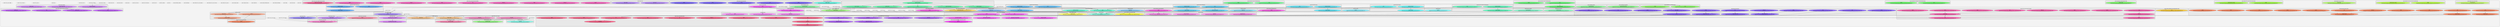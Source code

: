 digraph G {
    graph [rankdir=TB, clusterrank="local"];
    subgraph cluster_G {

        graph [style="filled,rounded", fillcolor="#80808018", label=""];
        mem0 [label="mem0", style="filled", fillcolor="#ffffffb2", fontcolor="#000000", group="0"];
        mem0__client [label="mem0.client", style="filled", fillcolor="#ffffffb2", fontcolor="#000000", group="1"];
        mem0__client__main [label="mem0.client.main", style="filled", fillcolor="#ffffffb2", fontcolor="#000000", group="2"];
        mem0__configs [label="mem0.configs", style="filled", fillcolor="#ffffffb2", fontcolor="#000000", group="3"];
        mem0__configs__base [label="mem0.configs.base", style="filled", fillcolor="#ffffffb2", fontcolor="#000000", group="4"];
        mem0__configs__embeddings [label="mem0.configs.embeddings", style="filled", fillcolor="#ffffffb2", fontcolor="#000000", group="5"];
        mem0__configs__embeddings__base [label="mem0.configs.embeddings.base", style="filled", fillcolor="#ffffffb2", fontcolor="#000000", group="6"];
        mem0__configs__llms [label="mem0.configs.llms", style="filled", fillcolor="#ffffffb2", fontcolor="#000000", group="7"];
        mem0__configs__llms__base [label="mem0.configs.llms.base", style="filled", fillcolor="#ffffffb2", fontcolor="#000000", group="8"];
        mem0__configs__prompts [label="mem0.configs.prompts", style="filled", fillcolor="#ffffffb2", fontcolor="#000000", group="9"];
        mem0__configs__vector_stores [label="mem0.configs.vector_stores", style="filled", fillcolor="#ffffffb2", fontcolor="#000000", group="10"];
        mem0__configs__vector_stores__chroma [label="mem0.configs.vector_stores.chroma", style="filled", fillcolor="#ffffffb2", fontcolor="#000000", group="11"];
        mem0__configs__vector_stores__qdrant [label="mem0.configs.vector_stores.qdrant", style="filled", fillcolor="#ffffffb2", fontcolor="#000000", group="12"];
        mem0__embeddings [label="mem0.embeddings", style="filled", fillcolor="#ffffffb2", fontcolor="#000000", group="13"];
        mem0__embeddings__base [label="mem0.embeddings.base", style="filled", fillcolor="#ffffffb2", fontcolor="#000000", group="14"];
        mem0__embeddings__configs [label="mem0.embeddings.configs", style="filled", fillcolor="#ffffffb2", fontcolor="#000000", group="15"];
        mem0__embeddings__huggingface [label="mem0.embeddings.huggingface", style="filled", fillcolor="#ffffffb2", fontcolor="#000000", group="16"];
        mem0__embeddings__ollama [label="mem0.embeddings.ollama", style="filled", fillcolor="#ffffffb2", fontcolor="#000000", group="17"];
        mem0__embeddings__openai [label="mem0.embeddings.openai", style="filled", fillcolor="#ffffffb2", fontcolor="#000000", group="18"];
        mem0__llms [label="mem0.llms", style="filled", fillcolor="#ffffffb2", fontcolor="#000000", group="19"];
        mem0__llms__aws_bedrock [label="mem0.llms.aws_bedrock", style="filled", fillcolor="#ffffffb2", fontcolor="#000000", group="20"];
        mem0__llms__azure_openai [label="mem0.llms.azure_openai", style="filled", fillcolor="#ffffffb2", fontcolor="#000000", group="21"];
        mem0__llms__base [label="mem0.llms.base", style="filled", fillcolor="#ffffffb2", fontcolor="#000000", group="22"];
        mem0__llms__configs [label="mem0.llms.configs", style="filled", fillcolor="#ffffffb2", fontcolor="#000000", group="23"];
        mem0__llms__groq [label="mem0.llms.groq", style="filled", fillcolor="#ffffffb2", fontcolor="#000000", group="24"];
        mem0__llms__litellm [label="mem0.llms.litellm", style="filled", fillcolor="#ffffffb2", fontcolor="#000000", group="25"];
        mem0__llms__ollama [label="mem0.llms.ollama", style="filled", fillcolor="#ffffffb2", fontcolor="#000000", group="26"];
        mem0__llms__openai [label="mem0.llms.openai", style="filled", fillcolor="#ffffffb2", fontcolor="#000000", group="27"];
        mem0__llms__together [label="mem0.llms.together", style="filled", fillcolor="#ffffffb2", fontcolor="#000000", group="28"];
        mem0__llms__utils [label="mem0.llms.utils", style="filled", fillcolor="#ffffffb2", fontcolor="#000000", group="29"];
        mem0__llms__utils__functions [label="mem0.llms.utils.functions", style="filled", fillcolor="#ffffffb2", fontcolor="#000000", group="30"];
        mem0__llms__utils__tools [label="mem0.llms.utils.tools", style="filled", fillcolor="#ffffffb2", fontcolor="#000000", group="31"];
        mem0__memory [label="mem0.memory", style="filled", fillcolor="#ffffffb2", fontcolor="#000000", group="32"];
        mem0__memory__base [label="mem0.memory.base", style="filled", fillcolor="#ffffffb2", fontcolor="#000000", group="33"];
        mem0__memory__main [label="mem0.memory.main", style="filled", fillcolor="#ffffffb2", fontcolor="#000000", group="34"];
        mem0__memory__setu [label="mem0.memory.setu", style="filled", fillcolor="#ffffffb2", fontcolor="#000000", group="35"];
        mem0__memory__storage [label="mem0.memory.storage", style="filled", fillcolor="#ffffffb2", fontcolor="#000000", group="36"];
        mem0__memory__telemetr [label="mem0.memory.telemetr", style="filled", fillcolor="#ffffffb2", fontcolor="#000000", group="37"];
        mem0__memory__utils [label="mem0.memory.utils", style="filled", fillcolor="#ffffffb2", fontcolor="#000000", group="38"];
        mem0__proxy [label="mem0.proxy", style="filled", fillcolor="#ffffffb2", fontcolor="#000000", group="39"];
        mem0__proxy__main [label="mem0.proxy.main", style="filled", fillcolor="#ffffffb2", fontcolor="#000000", group="40"];
        mem0__utils__factor [label="mem0.utils.factor", style="filled", fillcolor="#ffffffb2", fontcolor="#000000", group="41"];
        mem0__vector_stores [label="mem0.vector_stores", style="filled", fillcolor="#ffffffb2", fontcolor="#000000", group="42"];
        mem0__vector_stores__base [label="mem0.vector_stores.base", style="filled", fillcolor="#ffffffb2", fontcolor="#000000", group="43"];
        mem0__vector_stores__chroma [label="mem0.vector_stores.chroma", style="filled", fillcolor="#ffffffb2", fontcolor="#000000", group="44"];
        mem0__vector_stores__configs [label="mem0.vector_stores.configs", style="filled", fillcolor="#ffffffb2", fontcolor="#000000", group="45"];
        mem0__vector_stores__qdrant [label="mem0.vector_stores.qdrant", style="filled", fillcolor="#ffffffb2", fontcolor="#000000", group="46"];
        subgraph cluster_mem0__client__main {

            graph [style="filled,rounded", fillcolor="#80808018", label="mem0.client.main"];
            mem0__client__main__APIError [label="APIError\n(/home/sanjay/Development/explore/mem0/mem0/client/main.py:17)", style="filled", fillcolor="#ff8c65b2", fontcolor="#000000", group="2"];
            mem0__client__main__MemoryClient [label="MemoryClient\n(/home/sanjay/Development/explore/mem0/mem0/client/main.py:40)", style="filled", fillcolor="#ff8c65b2", fontcolor="#000000", group="2"];
            mem0__client__main__MemoryClient [label="MemoryClient\n(/home/sanjay/Development/explore/mem0/mem0/client/main.py:40)", style="filled", fillcolor="#ff8c65b2", fontcolor="#000000", group="2"];
            mem0__client__main__api_error_handler [label="api_error_handler\n(/home/sanjay/Development/explore/mem0/mem0/client/main.py:23)", style="filled", fillcolor="#ff8c65b2", fontcolor="#000000", group="2"];
        }
        subgraph cluster_mem0__client__main__MemoryClient {

            graph [style="filled,rounded", fillcolor="#80808018", label="mem0.client.main.MemoryClient"];
            mem0__client__main__MemoryClient____init__ [label="__init__\n(/home/sanjay/Development/explore/mem0/mem0/client/main.py:52)", style="filled", fillcolor="#ff6532b2", fontcolor="#000000", group="2"];
            mem0__client__main__MemoryClient___prepare_params [label="_prepare_params\n(/home/sanjay/Development/explore/mem0/mem0/client/main.py:276)", style="filled", fillcolor="#ff6532b2", fontcolor="#000000", group="2"];
            mem0__client__main__MemoryClient___prepare_payload [label="_prepare_payload\n(/home/sanjay/Development/explore/mem0/mem0/client/main.py:256)", style="filled", fillcolor="#ff6532b2", fontcolor="#000000", group="2"];
            mem0__client__main__MemoryClient___validate_api_key [label="_validate_api_key\n(/home/sanjay/Development/explore/mem0/mem0/client/main.py:77)", style="filled", fillcolor="#ff6532b2", fontcolor="#000000", group="2"];
            mem0__client__main__MemoryClient__add [label="add\n(/home/sanjay/Development/explore/mem0/mem0/client/main.py:88)", style="filled", fillcolor="#ff6532b2", fontcolor="#000000", group="2"];
            mem0__client__main__MemoryClient__chat [label="chat\n(/home/sanjay/Development/explore/mem0/mem0/client/main.py:248)", style="filled", fillcolor="#ff6532b2", fontcolor="#000000", group="2"];
            mem0__client__main__MemoryClient__delete [label="delete\n(/home/sanjay/Development/explore/mem0/mem0/client/main.py:186)", style="filled", fillcolor="#ff6532b2", fontcolor="#000000", group="2"];
            mem0__client__main__MemoryClient__delete_all [label="delete_all\n(/home/sanjay/Development/explore/mem0/mem0/client/main.py:204)", style="filled", fillcolor="#ff6532b2", fontcolor="#000000", group="2"];
            mem0__client__main__MemoryClient__get [label="get\n(/home/sanjay/Development/explore/mem0/mem0/client/main.py:110)", style="filled", fillcolor="#ff6532b2", fontcolor="#000000", group="2"];
            mem0__client__main__MemoryClient__get_all [label="get_all\n(/home/sanjay/Development/explore/mem0/mem0/client/main.py:128)", style="filled", fillcolor="#ff6532b2", fontcolor="#000000", group="2"];
            mem0__client__main__MemoryClient__history [label="history\n(/home/sanjay/Development/explore/mem0/mem0/client/main.py:223)", style="filled", fillcolor="#ff6532b2", fontcolor="#000000", group="2"];
            mem0__client__main__MemoryClient__reset [label="reset\n(/home/sanjay/Development/explore/mem0/mem0/client/main.py:240)", style="filled", fillcolor="#ff6532b2", fontcolor="#000000", group="2"];
            mem0__client__main__MemoryClient__search [label="search\n(/home/sanjay/Development/explore/mem0/mem0/client/main.py:151)", style="filled", fillcolor="#ff6532b2", fontcolor="#000000", group="2"];
            mem0__client__main__MemoryClient__update [label="update\n(/home/sanjay/Development/explore/mem0/mem0/client/main.py:172)", style="filled", fillcolor="#ff6532b2", fontcolor="#000000", group="2"];
        }
        subgraph cluster_mem0__client__main__api_error_handler {

            graph [style="filled,rounded", fillcolor="#80808018", label="mem0.client.main.api_error_handler"];
            mem0__client__main__api_error_handler__wrapper [label="wrapper\n(/home/sanjay/Development/explore/mem0/mem0/client/main.py:27)", style="filled", fillcolor="#ff6532b2", fontcolor="#000000", group="2"];
        }
        subgraph cluster_mem0__configs__base {

            graph [style="filled,rounded", fillcolor="#80808018", label="mem0.configs.base"];
            mem0__configs__base__MemoryConfig [label="MemoryConfig\n(/home/sanjay/Development/explore/mem0/mem0/configs/base.py:23)", style="filled", fillcolor="#ffb265b2", fontcolor="#000000", group="4"];
            mem0__configs__base__MemoryItem [label="MemoryItem\n(/home/sanjay/Development/explore/mem0/mem0/configs/base.py:10)", style="filled", fillcolor="#ffb265b2", fontcolor="#000000", group="4"];
        }
        subgraph cluster_mem0__configs__embeddings__base {

            graph [style="filled,rounded", fillcolor="#80808018", label="mem0.configs.embeddings.base"];
            mem0__configs__embeddings__base__BaseEmbedderConfig [label="BaseEmbedderConfig\n(/home/sanjay/Development/explore/mem0/mem0/configs/embeddings/base.py:4)", style="filled", fillcolor="#ffcc32b2", fontcolor="#000000", group="6"];
        }
        subgraph cluster_mem0__configs__embeddings__base__BaseEmbedderConfig {

            graph [style="filled,rounded", fillcolor="#80808018", label="mem0.configs.embeddings.base.BaseEmbedderConfig"];
            mem0__configs__embeddings__base__BaseEmbedderConfig____init__ [label="__init__\n(/home/sanjay/Development/explore/mem0/mem0/configs/embeddings/base.py:9)", style="filled", fillcolor="#ffbf00b2", fontcolor="#000000", group="6"];
        }
        subgraph cluster_mem0__configs__llms__base {

            graph [style="filled,rounded", fillcolor="#80808018", label="mem0.configs.llms.base"];
            mem0__configs__llms__base__BaseLlmConfig [label="BaseLlmConfig\n(/home/sanjay/Development/explore/mem0/mem0/configs/llms/base.py:4)", style="filled", fillcolor="#feff32b2", fontcolor="#000000", group="8"];
        }
        subgraph cluster_mem0__configs__llms__base__BaseLlmConfig {

            graph [style="filled,rounded", fillcolor="#80808018", label="mem0.configs.llms.base.BaseLlmConfig"];
            mem0__configs__llms__base__BaseLlmConfig____init__ [label="__init__\n(/home/sanjay/Development/explore/mem0/mem0/configs/llms/base.py:9)", style="filled", fillcolor="#feff00b2", fontcolor="#000000", group="8"];
        }
        subgraph cluster_mem0__configs__vector_stores__chroma {

            graph [style="filled,rounded", fillcolor="#80808018", label="mem0.configs.vector_stores.chroma"];
            mem0__configs__vector_stores__chroma__ChromaDbConfig [label="ChromaDbConfig\n(/home/sanjay/Development/explore/mem0/mem0/configs/vector_stores/chroma.py:5)", style="filled", fillcolor="#b2ff32b2", fontcolor="#000000", group="11"];
        }
        subgraph cluster_mem0__configs__vector_stores__chroma__ChromaDbConfig {

            graph [style="filled,rounded", fillcolor="#80808018", label="mem0.configs.vector_stores.chroma.ChromaDbConfig"];
            mem0__configs__vector_stores__chroma__ChromaDbConfig__Config [label="Config\n(/home/sanjay/Development/explore/mem0/mem0/configs/vector_stores/chroma.py:25)", style="filled", fillcolor="#9fff00b2", fontcolor="#000000", group="11"];
            mem0__configs__vector_stores__chroma__ChromaDbConfig__check_host_port_or_path [label="check_host_port_or_path\n(/home/sanjay/Development/explore/mem0/mem0/configs/vector_stores/chroma.py:19)", style="filled", fillcolor="#9fff00b2", fontcolor="#000000", group="11"];
        }
        subgraph cluster_mem0__configs__vector_stores__qdrant {

            graph [style="filled,rounded", fillcolor="#80808018", label="mem0.configs.vector_stores.qdrant"];
            mem0__configs__vector_stores__qdrant__QdrantConfig [label="QdrantConfig\n(/home/sanjay/Development/explore/mem0/mem0/configs/vector_stores/qdrant.py:5)", style="filled", fillcolor="#99ff32b2", fontcolor="#000000", group="12"];
        }
        subgraph cluster_mem0__configs__vector_stores__qdrant__QdrantConfig {

            graph [style="filled,rounded", fillcolor="#80808018", label="mem0.configs.vector_stores.qdrant.QdrantConfig"];
            mem0__configs__vector_stores__qdrant__QdrantConfig__Config [label="Config\n(/home/sanjay/Development/explore/mem0/mem0/configs/vector_stores/qdrant.py:33)", style="filled", fillcolor="#7fff00b2", fontcolor="#000000", group="12"];
            mem0__configs__vector_stores__qdrant__QdrantConfig__check_host_port_or_path [label="check_host_port_or_path\n(/home/sanjay/Development/explore/mem0/mem0/configs/vector_stores/qdrant.py:19)", style="filled", fillcolor="#7fff00b2", fontcolor="#000000", group="12"];
        }
        subgraph cluster_mem0__embeddings__base {

            graph [style="filled,rounded", fillcolor="#80808018", label="mem0.embeddings.base"];
            mem0__embeddings__base__EmbeddingBase [label="EmbeddingBase\n(/home/sanjay/Development/explore/mem0/mem0/embeddings/base.py:7)", style="filled", fillcolor="#8cff65b2", fontcolor="#000000", group="14"];
        }
        subgraph cluster_mem0__embeddings__base__EmbeddingBase {

            graph [style="filled,rounded", fillcolor="#80808018", label="mem0.embeddings.base.EmbeddingBase"];
            mem0__embeddings__base__EmbeddingBase____init__ [label="__init__\n(/home/sanjay/Development/explore/mem0/mem0/embeddings/base.py:8)", style="filled", fillcolor="#65ff32b2", fontcolor="#000000", group="14"];
            mem0__embeddings__base__EmbeddingBase__embed [label="embed\n(/home/sanjay/Development/explore/mem0/mem0/embeddings/base.py:20)", style="filled", fillcolor="#65ff32b2", fontcolor="#000000", group="14"];
        }
        subgraph cluster_mem0__embeddings__configs {

            graph [style="filled,rounded", fillcolor="#80808018", label="mem0.embeddings.configs"];
            mem0__embeddings__configs__EmbedderConfig [label="EmbedderConfig\n(/home/sanjay/Development/explore/mem0/mem0/embeddings/configs.py:6)", style="filled", fillcolor="#79ff65b2", fontcolor="#000000", group="15"];
        }
        subgraph cluster_mem0__embeddings__configs__EmbedderConfig {

            graph [style="filled,rounded", fillcolor="#80808018", label="mem0.embeddings.configs.EmbedderConfig"];
            mem0__embeddings__configs__EmbedderConfig__validate_config [label="validate_config\n(/home/sanjay/Development/explore/mem0/mem0/embeddings/configs.py:16)", style="filled", fillcolor="#4cff32b2", fontcolor="#000000", group="15"];
        }
        subgraph cluster_mem0__embeddings__huggingface {

            graph [style="filled,rounded", fillcolor="#80808018", label="mem0.embeddings.huggingface"];
            mem0__embeddings__huggingface__HuggingFaceEmbedding [label="HuggingFaceEmbedding\n(/home/sanjay/Development/explore/mem0/mem0/embeddings/huggingface.py:5)", style="filled", fillcolor="#65ff65b2", fontcolor="#000000", group="16"];
        }
        subgraph cluster_mem0__embeddings__huggingface__HuggingFaceEmbedding {

            graph [style="filled,rounded", fillcolor="#80808018", label="mem0.embeddings.huggingface.HuggingFaceEmbedding"];
            mem0__embeddings__huggingface__HuggingFaceEmbedding____init__ [label="__init__\n(/home/sanjay/Development/explore/mem0/mem0/embeddings/huggingface.py:6)", style="filled", fillcolor="#32ff32b2", fontcolor="#000000", group="16"];
            mem0__embeddings__huggingface__HuggingFaceEmbedding__embed [label="embed\n(/home/sanjay/Development/explore/mem0/mem0/embeddings/huggingface.py:9)", style="filled", fillcolor="#32ff32b2", fontcolor="#000000", group="16"];
        }
        subgraph cluster_mem0__embeddings__ollama {

            graph [style="filled,rounded", fillcolor="#80808018", label="mem0.embeddings.ollama"];
            mem0__embeddings__ollama__OllamaEmbedding [label="OllamaEmbedding\n(/home/sanjay/Development/explore/mem0/mem0/embeddings/ollama.py:12)", style="filled", fillcolor="#65ff79b2", fontcolor="#000000", group="17"];
        }
        subgraph cluster_mem0__embeddings__ollama__OllamaEmbedding {

            graph [style="filled,rounded", fillcolor="#80808018", label="mem0.embeddings.ollama.OllamaEmbedding"];
            mem0__embeddings__ollama__OllamaEmbedding____init__ [label="__init__\n(/home/sanjay/Development/explore/mem0/mem0/embeddings/ollama.py:13)", style="filled", fillcolor="#32ff4cb2", fontcolor="#000000", group="17"];
            mem0__embeddings__ollama__OllamaEmbedding___ensure_model_exists [label="_ensure_model_exists\n(/home/sanjay/Development/explore/mem0/mem0/embeddings/ollama.py:24)", style="filled", fillcolor="#32ff4cb2", fontcolor="#000000", group="17"];
            mem0__embeddings__ollama__OllamaEmbedding__embed [label="embed\n(/home/sanjay/Development/explore/mem0/mem0/embeddings/ollama.py:32)", style="filled", fillcolor="#32ff4cb2", fontcolor="#000000", group="17"];
        }
        subgraph cluster_mem0__embeddings__openai {

            graph [style="filled,rounded", fillcolor="#80808018", label="mem0.embeddings.openai"];
            mem0__embeddings__openai__OpenAIEmbedding [label="OpenAIEmbedding\n(/home/sanjay/Development/explore/mem0/mem0/embeddings/openai.py:8)", style="filled", fillcolor="#65ff8cb2", fontcolor="#000000", group="18"];
        }
        subgraph cluster_mem0__embeddings__openai__OpenAIEmbedding {

            graph [style="filled,rounded", fillcolor="#80808018", label="mem0.embeddings.openai.OpenAIEmbedding"];
            mem0__embeddings__openai__OpenAIEmbedding____init__ [label="__init__\n(/home/sanjay/Development/explore/mem0/mem0/embeddings/openai.py:9)", style="filled", fillcolor="#32ff66b2", fontcolor="#000000", group="18"];
            mem0__embeddings__openai__OpenAIEmbedding__embed [label="embed\n(/home/sanjay/Development/explore/mem0/mem0/embeddings/openai.py:19)", style="filled", fillcolor="#32ff66b2", fontcolor="#000000", group="18"];
        }
        subgraph cluster_mem0__llms__aws_bedrock {

            graph [style="filled,rounded", fillcolor="#80808018", label="mem0.llms.aws_bedrock"];
            mem0__llms__aws_bedrock__AWSBedrockLLM [label="AWSBedrockLLM\n(/home/sanjay/Development/explore/mem0/mem0/llms/aws_bedrock.py:13)", style="filled", fillcolor="#65ffb2b2", fontcolor="#000000", group="20"];
        }
        subgraph cluster_mem0__llms__aws_bedrock__AWSBedrockLLM {

            graph [style="filled,rounded", fillcolor="#80808018", label="mem0.llms.aws_bedrock.AWSBedrockLLM"];
            mem0__llms__aws_bedrock__AWSBedrockLLM____init__ [label="__init__\n(/home/sanjay/Development/explore/mem0/mem0/llms/aws_bedrock.py:14)", style="filled", fillcolor="#32ff99b2", fontcolor="#000000", group="20"];
            mem0__llms__aws_bedrock__AWSBedrockLLM___convert_tool_format [label="_convert_tool_format\n(/home/sanjay/Development/explore/mem0/mem0/llms/aws_bedrock.py:125)", style="filled", fillcolor="#32ff99b2", fontcolor="#000000", group="20"];
            mem0__llms__aws_bedrock__AWSBedrockLLM___format_messages [label="_format_messages\n(/home/sanjay/Development/explore/mem0/mem0/llms/aws_bedrock.py:26)", style="filled", fillcolor="#32ff99b2", fontcolor="#000000", group="20"];
            mem0__llms__aws_bedrock__AWSBedrockLLM___parse_response [label="_parse_response\n(/home/sanjay/Development/explore/mem0/mem0/llms/aws_bedrock.py:45)", style="filled", fillcolor="#32ff99b2", fontcolor="#000000", group="20"];
            mem0__llms__aws_bedrock__AWSBedrockLLM___prepare_input [label="_prepare_input\n(/home/sanjay/Development/explore/mem0/mem0/llms/aws_bedrock.py:74)", style="filled", fillcolor="#32ff99b2", fontcolor="#000000", group="20"];
            mem0__llms__aws_bedrock__AWSBedrockLLM__generate_response [label="generate_response\n(/home/sanjay/Development/explore/mem0/mem0/llms/aws_bedrock.py:164)", style="filled", fillcolor="#32ff99b2", fontcolor="#000000", group="20"];
        }
        subgraph cluster_mem0__llms__azure_openai {

            graph [style="filled,rounded", fillcolor="#80808018", label="mem0.llms.azure_openai"];
            mem0__llms__azure_openai__AzureOpenAILLM [label="AzureOpenAILLM\n(/home/sanjay/Development/explore/mem0/mem0/llms/azure_openai.py:9)", style="filled", fillcolor="#65ffc5b2", fontcolor="#000000", group="21"];
        }
        subgraph cluster_mem0__llms__azure_openai__AzureOpenAILLM {

            graph [style="filled,rounded", fillcolor="#80808018", label="mem0.llms.azure_openai.AzureOpenAILLM"];
            mem0__llms__azure_openai__AzureOpenAILLM____init__ [label="__init__\n(/home/sanjay/Development/explore/mem0/mem0/llms/azure_openai.py:10)", style="filled", fillcolor="#32ffb2b2", fontcolor="#000000", group="21"];
            mem0__llms__azure_openai__AzureOpenAILLM___parse_response [label="_parse_response\n(/home/sanjay/Development/explore/mem0/mem0/llms/azure_openai.py:18)", style="filled", fillcolor="#32ffb2b2", fontcolor="#000000", group="21"];
            mem0__llms__azure_openai__AzureOpenAILLM__generate_response [label="generate_response\n(/home/sanjay/Development/explore/mem0/mem0/llms/azure_openai.py:47)", style="filled", fillcolor="#32ffb2b2", fontcolor="#000000", group="21"];
        }
        subgraph cluster_mem0__llms__base {

            graph [style="filled,rounded", fillcolor="#80808018", label="mem0.llms.base"];
            mem0__llms__base__LLMBase [label="LLMBase\n(/home/sanjay/Development/explore/mem0/mem0/llms/base.py:7)", style="filled", fillcolor="#65ffd8b2", fontcolor="#000000", group="22"];
        }
        subgraph cluster_mem0__llms__base__LLMBase {

            graph [style="filled,rounded", fillcolor="#80808018", label="mem0.llms.base.LLMBase"];
            mem0__llms__base__LLMBase____init__ [label="__init__\n(/home/sanjay/Development/explore/mem0/mem0/llms/base.py:8)", style="filled", fillcolor="#32ffccb2", fontcolor="#000000", group="22"];
            mem0__llms__base__LLMBase__generate_response [label="generate_response\n(/home/sanjay/Development/explore/mem0/mem0/llms/base.py:20)", style="filled", fillcolor="#32ffccb2", fontcolor="#000000", group="22"];
        }
        subgraph cluster_mem0__llms__configs {

            graph [style="filled,rounded", fillcolor="#80808018", label="mem0.llms.configs"];
            mem0__llms__configs__LlmConfig [label="LlmConfig\n(/home/sanjay/Development/explore/mem0/mem0/llms/configs.py:6)", style="filled", fillcolor="#65ffebb2", fontcolor="#000000", group="23"];
        }
        subgraph cluster_mem0__llms__configs__LlmConfig {

            graph [style="filled,rounded", fillcolor="#80808018", label="mem0.llms.configs.LlmConfig"];
            mem0__llms__configs__LlmConfig__validate_config [label="validate_config\n(/home/sanjay/Development/explore/mem0/mem0/llms/configs.py:15)", style="filled", fillcolor="#32ffe5b2", fontcolor="#000000", group="23"];
        }
        subgraph cluster_mem0__llms__groq {

            graph [style="filled,rounded", fillcolor="#80808018", label="mem0.llms.groq"];
            mem0__llms__groq__GroqLLM [label="GroqLLM\n(/home/sanjay/Development/explore/mem0/mem0/llms/groq.py:13)", style="filled", fillcolor="#65feffb2", fontcolor="#000000", group="24"];
        }
        subgraph cluster_mem0__llms__groq__GroqLLM {

            graph [style="filled,rounded", fillcolor="#80808018", label="mem0.llms.groq.GroqLLM"];
            mem0__llms__groq__GroqLLM____init__ [label="__init__\n(/home/sanjay/Development/explore/mem0/mem0/llms/groq.py:14)", style="filled", fillcolor="#32feffb2", fontcolor="#000000", group="24"];
            mem0__llms__groq__GroqLLM___parse_response [label="_parse_response\n(/home/sanjay/Development/explore/mem0/mem0/llms/groq.py:21)", style="filled", fillcolor="#32feffb2", fontcolor="#000000", group="24"];
            mem0__llms__groq__GroqLLM__generate_response [label="generate_response\n(/home/sanjay/Development/explore/mem0/mem0/llms/groq.py:49)", style="filled", fillcolor="#32feffb2", fontcolor="#000000", group="24"];
        }
        subgraph cluster_mem0__llms__litellm {

            graph [style="filled,rounded", fillcolor="#80808018", label="mem0.llms.litellm"];
            mem0__llms__litellm__LiteLLM [label="LiteLLM\n(/home/sanjay/Development/explore/mem0/mem0/llms/litellm.py:10)", style="filled", fillcolor="#65ebffb2", fontcolor="#000000", group="25"];
        }
        subgraph cluster_mem0__llms__litellm__LiteLLM {

            graph [style="filled,rounded", fillcolor="#80808018", label="mem0.llms.litellm.LiteLLM"];
            mem0__llms__litellm__LiteLLM____init__ [label="__init__\n(/home/sanjay/Development/explore/mem0/mem0/llms/litellm.py:11)", style="filled", fillcolor="#32e5ffb2", fontcolor="#000000", group="25"];
            mem0__llms__litellm__LiteLLM___parse_response [label="_parse_response\n(/home/sanjay/Development/explore/mem0/mem0/llms/litellm.py:17)", style="filled", fillcolor="#32e5ffb2", fontcolor="#000000", group="25"];
            mem0__llms__litellm__LiteLLM__generate_response [label="generate_response\n(/home/sanjay/Development/explore/mem0/mem0/llms/litellm.py:45)", style="filled", fillcolor="#32e5ffb2", fontcolor="#000000", group="25"];
        }
        subgraph cluster_mem0__llms__ollama {

            graph [style="filled,rounded", fillcolor="#80808018", label="mem0.llms.ollama"];
            mem0__llms__ollama__OllamaLLM [label="OllamaLLM\n(/home/sanjay/Development/explore/mem0/mem0/llms/ollama.py:11)", style="filled", fillcolor="#65d8ffb2", fontcolor="#000000", group="26"];
        }
        subgraph cluster_mem0__llms__ollama__OllamaLLM {

            graph [style="filled,rounded", fillcolor="#80808018", label="mem0.llms.ollama.OllamaLLM"];
            mem0__llms__ollama__OllamaLLM____init__ [label="__init__\n(/home/sanjay/Development/explore/mem0/mem0/llms/ollama.py:12)", style="filled", fillcolor="#32ccffb2", fontcolor="#000000", group="26"];
            mem0__llms__ollama__OllamaLLM___ensure_model_exists [label="_ensure_model_exists\n(/home/sanjay/Development/explore/mem0/mem0/llms/ollama.py:20)", style="filled", fillcolor="#32ccffb2", fontcolor="#000000", group="26"];
            mem0__llms__ollama__OllamaLLM___parse_response [label="_parse_response\n(/home/sanjay/Development/explore/mem0/mem0/llms/ollama.py:28)", style="filled", fillcolor="#32ccffb2", fontcolor="#000000", group="26"];
            mem0__llms__ollama__OllamaLLM__generate_response [label="generate_response\n(/home/sanjay/Development/explore/mem0/mem0/llms/ollama.py:56)", style="filled", fillcolor="#32ccffb2", fontcolor="#000000", group="26"];
        }
        subgraph cluster_mem0__llms__openai {

            graph [style="filled,rounded", fillcolor="#80808018", label="mem0.llms.openai"];
            mem0__llms__openai__OpenAILLM [label="OpenAILLM\n(/home/sanjay/Development/explore/mem0/mem0/llms/openai.py:10)", style="filled", fillcolor="#65c5ffb2", fontcolor="#000000", group="27"];
        }
        subgraph cluster_mem0__llms__openai__OpenAILLM {

            graph [style="filled,rounded", fillcolor="#80808018", label="mem0.llms.openai.OpenAILLM"];
            mem0__llms__openai__OpenAILLM____init__ [label="__init__\n(/home/sanjay/Development/explore/mem0/mem0/llms/openai.py:11)", style="filled", fillcolor="#32b2ffb2", fontcolor="#000000", group="27"];
            mem0__llms__openai__OpenAILLM___parse_response [label="_parse_response\n(/home/sanjay/Development/explore/mem0/mem0/llms/openai.py:22)", style="filled", fillcolor="#32b2ffb2", fontcolor="#000000", group="27"];
            mem0__llms__openai__OpenAILLM__generate_response [label="generate_response\n(/home/sanjay/Development/explore/mem0/mem0/llms/openai.py:50)", style="filled", fillcolor="#32b2ffb2", fontcolor="#000000", group="27"];
        }
        subgraph cluster_mem0__llms__together {

            graph [style="filled,rounded", fillcolor="#80808018", label="mem0.llms.together"];
            mem0__llms__together__TogetherLLM [label="TogetherLLM\n(/home/sanjay/Development/explore/mem0/mem0/llms/together.py:12)", style="filled", fillcolor="#65b2ffb2", fontcolor="#000000", group="28"];
        }
        subgraph cluster_mem0__llms__together__TogetherLLM {

            graph [style="filled,rounded", fillcolor="#80808018", label="mem0.llms.together.TogetherLLM"];
            mem0__llms__together__TogetherLLM____init__ [label="__init__\n(/home/sanjay/Development/explore/mem0/mem0/llms/together.py:13)", style="filled", fillcolor="#3298ffb2", fontcolor="#000000", group="28"];
            mem0__llms__together__TogetherLLM___parse_response [label="_parse_response\n(/home/sanjay/Development/explore/mem0/mem0/llms/together.py:20)", style="filled", fillcolor="#3298ffb2", fontcolor="#000000", group="28"];
            mem0__llms__together__TogetherLLM__generate_response [label="generate_response\n(/home/sanjay/Development/explore/mem0/mem0/llms/together.py:48)", style="filled", fillcolor="#3298ffb2", fontcolor="#000000", group="28"];
        }
        subgraph cluster_mem0__memory__base {

            graph [style="filled,rounded", fillcolor="#80808018", label="mem0.memory.base"];
            mem0__memory__base__MemoryBase [label="MemoryBase\n(/home/sanjay/Development/explore/mem0/mem0/memory/base.py:4)", style="filled", fillcolor="#7965ffb2", fontcolor="#000000", group="33"];
        }
        subgraph cluster_mem0__memory__base__MemoryBase {

            graph [style="filled,rounded", fillcolor="#80808018", label="mem0.memory.base.MemoryBase"];
            mem0__memory__base__MemoryBase__delete [label="delete\n(/home/sanjay/Development/explore/mem0/mem0/memory/base.py:43)", style="filled", fillcolor="#4c32ffb2", fontcolor="#000000", group="33"];
            mem0__memory__base__MemoryBase__get [label="get\n(/home/sanjay/Development/explore/mem0/mem0/memory/base.py:6)", style="filled", fillcolor="#4c32ffb2", fontcolor="#000000", group="33"];
            mem0__memory__base__MemoryBase__get_all [label="get_all\n(/home/sanjay/Development/explore/mem0/mem0/memory/base.py:19)", style="filled", fillcolor="#4c32ffb2", fontcolor="#000000", group="33"];
            mem0__memory__base__MemoryBase__history [label="history\n(/home/sanjay/Development/explore/mem0/mem0/memory/base.py:53)", style="filled", fillcolor="#4c32ffb2", fontcolor="#000000", group="33"];
            mem0__memory__base__MemoryBase__update [label="update\n(/home/sanjay/Development/explore/mem0/mem0/memory/base.py:29)", style="filled", fillcolor="#4c32ffb2", fontcolor="#000000", group="33"];
        }
        subgraph cluster_mem0__memory__main {

            graph [style="filled,rounded", fillcolor="#80808018", label="mem0.memory.main"];
            mem0__memory__main__Memory [label="Memory\n(/home/sanjay/Development/explore/mem0/mem0/memory/main.py:29)", style="filled", fillcolor="#8c65ffb2", fontcolor="#000000", group="34"];
            mem0__memory__main__Memory [label="Memory\n(/home/sanjay/Development/explore/mem0/mem0/memory/main.py:29)", style="filled", fillcolor="#8c65ffb2", fontcolor="#000000", group="34"];
        }
        subgraph cluster_mem0__memory__main__Memory {

            graph [style="filled,rounded", fillcolor="#80808018", label="mem0.memory.main.Memory"];
            mem0__memory__main__Memory____init__ [label="__init__\n(/home/sanjay/Development/explore/mem0/mem0/memory/main.py:30)", style="filled", fillcolor="#6632ffb2", fontcolor="#000000", group="34"];
            mem0__memory__main__Memory___create_memory_tool [label="_create_memory_tool\n(/home/sanjay/Development/explore/mem0/mem0/memory/main.py:352)", style="filled", fillcolor="#6632ffb2", fontcolor="#000000", group="34"];
            mem0__memory__main__Memory___delete_memory_tool [label="_delete_memory_tool\n(/home/sanjay/Development/explore/mem0/mem0/memory/main.py:398)", style="filled", fillcolor="#6632ffb2", fontcolor="#000000", group="34"];
            mem0__memory__main__Memory___update_memory_tool [label="_update_memory_tool\n(/home/sanjay/Development/explore/mem0/mem0/memory/main.py:370)", style="filled", fillcolor="#6632ffb2", fontcolor="#000000", group="34"];
            mem0__memory__main__Memory__add [label="add\n(/home/sanjay/Development/explore/mem0/mem0/memory/main.py:49)", style="filled", fillcolor="#6632ffb2", fontcolor="#000000", group="34"];
            mem0__memory__main__Memory__chat [label="chat\n(/home/sanjay/Development/explore/mem0/mem0/memory/main.py:415)", style="filled", fillcolor="#6632ffb2", fontcolor="#000000", group="34"];
            mem0__memory__main__Memory__delete [label="delete\n(/home/sanjay/Development/explore/mem0/mem0/memory/main.py:300)", style="filled", fillcolor="#6632ffb2", fontcolor="#000000", group="34"];
            mem0__memory__main__Memory__delete_all [label="delete_all\n(/home/sanjay/Development/explore/mem0/mem0/memory/main.py:311)", style="filled", fillcolor="#6632ffb2", fontcolor="#000000", group="34"];
            mem0__memory__main__Memory__from_config [label="from_config\n(/home/sanjay/Development/explore/mem0/mem0/memory/main.py:41)", style="filled", fillcolor="#6632ffb2", fontcolor="#000000", group="34"];
            mem0__memory__main__Memory__from_config [label="from_config\n(/home/sanjay/Development/explore/mem0/mem0/memory/main.py:41)", style="filled", fillcolor="#6632ffb2", fontcolor="#000000", group="34"];
            mem0__memory__main__Memory__get [label="get\n(/home/sanjay/Development/explore/mem0/mem0/memory/main.py:162)", style="filled", fillcolor="#6632ffb2", fontcolor="#000000", group="34"];
            mem0__memory__main__Memory__get_all [label="get_all\n(/home/sanjay/Development/explore/mem0/mem0/memory/main.py:198)", style="filled", fillcolor="#6632ffb2", fontcolor="#000000", group="34"];
            mem0__memory__main__Memory__history [label="history\n(/home/sanjay/Development/explore/mem0/mem0/memory/main.py:339)", style="filled", fillcolor="#6632ffb2", fontcolor="#000000", group="34"];
            mem0__memory__main__Memory__reset [label="reset\n(/home/sanjay/Development/explore/mem0/mem0/memory/main.py:407)", style="filled", fillcolor="#6632ffb2", fontcolor="#000000", group="34"];
            mem0__memory__main__Memory__search [label="search\n(/home/sanjay/Development/explore/mem0/mem0/memory/main.py:235)", style="filled", fillcolor="#6632ffb2", fontcolor="#000000", group="34"];
            mem0__memory__main__Memory__update [label="update\n(/home/sanjay/Development/explore/mem0/mem0/memory/main.py:285)", style="filled", fillcolor="#6632ffb2", fontcolor="#000000", group="34"];
        }
        subgraph cluster_mem0__memory__setu {

            graph [style="filled,rounded", fillcolor="#80808018", label="mem0.memory.setu"];
            mem0__memory__setu__get_user_id [label="get_user_id\n(/home/sanjay/Development/explore/mem0/mem0/memory/setup.py:20)", style="filled", fillcolor="#9f65ffb2", fontcolor="#000000", group="35"];
            mem0__memory__setu__setup_config [label="setup_config\n(/home/sanjay/Development/explore/mem0/mem0/memory/setup.py:11)", style="filled", fillcolor="#9f65ffb2", fontcolor="#000000", group="35"];
        }
        subgraph cluster_mem0__memory__storage {

            graph [style="filled,rounded", fillcolor="#80808018", label="mem0.memory.storage"];
            mem0__memory__storage__SQLiteManager [label="SQLiteManager\n(/home/sanjay/Development/explore/mem0/mem0/memory/storage.py:6)", style="filled", fillcolor="#b265ffb2", fontcolor="#000000", group="36"];
        }
        subgraph cluster_mem0__memory__storage__SQLiteManager {

            graph [style="filled,rounded", fillcolor="#80808018", label="mem0.memory.storage.SQLiteManager"];
            mem0__memory__storage__SQLiteManager____init__ [label="__init__\n(/home/sanjay/Development/explore/mem0/mem0/memory/storage.py:7)", style="filled", fillcolor="#9832ffb2", fontcolor="#000000", group="36"];
            mem0__memory__storage__SQLiteManager___create_history_table [label="_create_history_table\n(/home/sanjay/Development/explore/mem0/mem0/memory/storage.py:68)", style="filled", fillcolor="#9832ffb2", fontcolor="#000000", group="36"];
            mem0__memory__storage__SQLiteManager___migrate_history_table [label="_migrate_history_table\n(/home/sanjay/Development/explore/mem0/mem0/memory/storage.py:12)", style="filled", fillcolor="#9832ffb2", fontcolor="#000000", group="36"];
            mem0__memory__storage__SQLiteManager__add_history [label="add_history\n(/home/sanjay/Development/explore/mem0/mem0/memory/storage.py:86)", style="filled", fillcolor="#9832ffb2", fontcolor="#000000", group="36"];
            mem0__memory__storage__SQLiteManager__get_history [label="get_history\n(/home/sanjay/Development/explore/mem0/mem0/memory/storage.py:105)", style="filled", fillcolor="#9832ffb2", fontcolor="#000000", group="36"];
            mem0__memory__storage__SQLiteManager__reset [label="reset\n(/home/sanjay/Development/explore/mem0/mem0/memory/storage.py:129)", style="filled", fillcolor="#9832ffb2", fontcolor="#000000", group="36"];
        }
        subgraph cluster_mem0__memory__telemetr {

            graph [style="filled,rounded", fillcolor="#80808018", label="mem0.memory.telemetr"];
            mem0__memory__telemetr__AnonymousTelemetry [label="AnonymousTelemetry\n(/home/sanjay/Development/explore/mem0/mem0/memory/telemetry.py:9)", style="filled", fillcolor="#c565ffb2", fontcolor="#000000", group="37"];
            mem0__memory__telemetr__capture_client_event [label="capture_client_event\n(/home/sanjay/Development/explore/mem0/mem0/memory/telemetry.py:64)", style="filled", fillcolor="#c565ffb2", fontcolor="#000000", group="37"];
            mem0__memory__telemetr__capture_event [label="capture_event\n(/home/sanjay/Development/explore/mem0/mem0/memory/telemetry.py:48)", style="filled", fillcolor="#c565ffb2", fontcolor="#000000", group="37"];
        }
        subgraph cluster_mem0__memory__telemetr__AnonymousTelemetry {

            graph [style="filled,rounded", fillcolor="#80808018", label="mem0.memory.telemetr.AnonymousTelemetry"];
            mem0__memory__telemetr__AnonymousTelemetry____init__ [label="__init__\n(/home/sanjay/Development/explore/mem0/mem0/memory/telemetry.py:10)", style="filled", fillcolor="#b232ffb2", fontcolor="#000000", group="37"];
            mem0__memory__telemetr__AnonymousTelemetry__capture_event [label="capture_event\n(/home/sanjay/Development/explore/mem0/mem0/memory/telemetry.py:16)", style="filled", fillcolor="#b232ffb2", fontcolor="#000000", group="37"];
            mem0__memory__telemetr__AnonymousTelemetry__close [label="close\n(/home/sanjay/Development/explore/mem0/mem0/memory/telemetry.py:37)", style="filled", fillcolor="#b232ffb2", fontcolor="#000000", group="37"];
            mem0__memory__telemetr__AnonymousTelemetry__identify_user [label="identify_user\n(/home/sanjay/Development/explore/mem0/mem0/memory/telemetry.py:32)", style="filled", fillcolor="#b232ffb2", fontcolor="#000000", group="37"];
        }
        subgraph cluster_mem0__memory__utils {

            graph [style="filled,rounded", fillcolor="#80808018", label="mem0.memory.utils"];
            mem0__memory__utils__get_update_memory_messages [label="get_update_memory_messages\n(/home/sanjay/Development/explore/mem0/mem0/memory/utils.py:8)", style="filled", fillcolor="#d865ffb2", fontcolor="#000000", group="38"];
            mem0__memory__utils__get_update_memory_prompt [label="get_update_memory_prompt\n(/home/sanjay/Development/explore/mem0/mem0/memory/utils.py:4)", style="filled", fillcolor="#d865ffb2", fontcolor="#000000", group="38"];
        }
        subgraph cluster_mem0__proxy__main {

            graph [style="filled,rounded", fillcolor="#80808018", label="mem0.proxy.main"];
            mem0__proxy__main__Chat [label="Chat\n(/home/sanjay/Development/explore/mem0/mem0/proxy/main.py:24)", style="filled", fillcolor="#ff65feb2", fontcolor="#000000", group="40"];
            mem0__proxy__main__Completions [label="Completions\n(/home/sanjay/Development/explore/mem0/mem0/proxy/main.py:29)", style="filled", fillcolor="#ff65feb2", fontcolor="#000000", group="40"];
            mem0__proxy__main__Mem0 [label="Mem0\n(/home/sanjay/Development/explore/mem0/mem0/proxy/main.py:9)", style="filled", fillcolor="#ff65feb2", fontcolor="#000000", group="40"];
        }
        subgraph cluster_mem0__proxy__main__Chat {

            graph [style="filled,rounded", fillcolor="#80808018", label="mem0.proxy.main.Chat"];
            mem0__proxy__main__Chat____init__ [label="__init__\n(/home/sanjay/Development/explore/mem0/mem0/proxy/main.py:25)", style="filled", fillcolor="#ff32feb2", fontcolor="#000000", group="40"];
        }
        subgraph cluster_mem0__proxy__main__Completions {

            graph [style="filled,rounded", fillcolor="#80808018", label="mem0.proxy.main.Completions"];
            mem0__proxy__main__Completions____init__ [label="__init__\n(/home/sanjay/Development/explore/mem0/mem0/proxy/main.py:30)", style="filled", fillcolor="#ff32feb2", fontcolor="#000000", group="40"];
            mem0__proxy__main__Completions___async_add_to_memory [label="_async_add_to_memory\n(/home/sanjay/Development/explore/mem0/mem0/proxy/main.py:128)", style="filled", fillcolor="#ff32feb2", fontcolor="#000000", group="40"];
            mem0__proxy__main__Completions___fetch_relevant_memories [label="_fetch_relevant_memories\n(/home/sanjay/Development/explore/mem0/mem0/proxy/main.py:140)", style="filled", fillcolor="#ff32feb2", fontcolor="#000000", group="40"];
            mem0__proxy__main__Completions___format_query_with_memories [label="_format_query_with_memories\n(/home/sanjay/Development/explore/mem0/mem0/proxy/main.py:153)", style="filled", fillcolor="#ff32feb2", fontcolor="#000000", group="40"];
            mem0__proxy__main__Completions___prepare_messages [label="_prepare_messages\n(/home/sanjay/Development/explore/mem0/mem0/proxy/main.py:122)", style="filled", fillcolor="#ff32feb2", fontcolor="#000000", group="40"];
            mem0__proxy__main__Completions__create [label="create\n(/home/sanjay/Development/explore/mem0/mem0/proxy/main.py:33)", style="filled", fillcolor="#ff32feb2", fontcolor="#000000", group="40"];
        }
        subgraph cluster_mem0__proxy__main__Completions___async_add_to_memory {

            graph [style="filled,rounded", fillcolor="#80808018", label="mem0.proxy.main.Completions._async_add_to_memory"];
            mem0__proxy__main__Completions___async_add_to_memory__add_task [label="add_task\n(/home/sanjay/Development/explore/mem0/mem0/proxy/main.py:129)", style="filled", fillcolor="#ff00feb2", fontcolor="#000000", group="40"];
        }
        subgraph cluster_mem0__proxy__main__Mem0 {

            graph [style="filled,rounded", fillcolor="#80808018", label="mem0.proxy.main.Mem0"];
            mem0__proxy__main__Mem0____init__ [label="__init__\n(/home/sanjay/Development/explore/mem0/mem0/proxy/main.py:10)", style="filled", fillcolor="#ff32feb2", fontcolor="#000000", group="40"];
        }
        subgraph cluster_mem0__utils__factor {

            graph [style="filled,rounded", fillcolor="#80808018", label="mem0.utils.factor"];
            mem0__utils__factor__EmbedderFactory [label="EmbedderFactory\n(/home/sanjay/Development/explore/mem0/mem0/utils/factory.py:34)", style="filled", fillcolor="#ff65ebb2", fontcolor="#000000", group="41"];
            mem0__utils__factor__LlmFactory [label="LlmFactory\n(/home/sanjay/Development/explore/mem0/mem0/utils/factory.py:12)", style="filled", fillcolor="#ff65ebb2", fontcolor="#000000", group="41"];
            mem0__utils__factor__VectorStoreFactory [label="VectorStoreFactory\n(/home/sanjay/Development/explore/mem0/mem0/utils/factory.py:49)", style="filled", fillcolor="#ff65ebb2", fontcolor="#000000", group="41"];
            mem0__utils__factor__load_class [label="load_class\n(/home/sanjay/Development/explore/mem0/mem0/utils/factory.py:6)", style="filled", fillcolor="#ff65ebb2", fontcolor="#000000", group="41"];
        }
        subgraph cluster_mem0__utils__factor__EmbedderFactory {

            graph [style="filled,rounded", fillcolor="#80808018", label="mem0.utils.factor.EmbedderFactory"];
            mem0__utils__factor__EmbedderFactory__create [label="create\n(/home/sanjay/Development/explore/mem0/mem0/utils/factory.py:41)", style="filled", fillcolor="#ff32e5b2", fontcolor="#000000", group="41"];
        }
        subgraph cluster_mem0__utils__factor__LlmFactory {

            graph [style="filled,rounded", fillcolor="#80808018", label="mem0.utils.factor.LlmFactory"];
            mem0__utils__factor__LlmFactory__create [label="create\n(/home/sanjay/Development/explore/mem0/mem0/utils/factory.py:25)", style="filled", fillcolor="#ff32e5b2", fontcolor="#000000", group="41"];
        }
        subgraph cluster_mem0__utils__factor__VectorStoreFactory {

            graph [style="filled,rounded", fillcolor="#80808018", label="mem0.utils.factor.VectorStoreFactory"];
            mem0__utils__factor__VectorStoreFactory__create [label="create\n(/home/sanjay/Development/explore/mem0/mem0/utils/factory.py:56)", style="filled", fillcolor="#ff32e5b2", fontcolor="#000000", group="41"];
        }
        subgraph cluster_mem0__vector_stores__base {

            graph [style="filled,rounded", fillcolor="#80808018", label="mem0.vector_stores.base"];
            mem0__vector_stores__base__VectorStoreBase [label="VectorStoreBase\n(/home/sanjay/Development/explore/mem0/mem0/vector_stores/base.py:4)", style="filled", fillcolor="#ff65c5b2", fontcolor="#000000", group="43"];
        }
        subgraph cluster_mem0__vector_stores__base__VectorStoreBase {

            graph [style="filled,rounded", fillcolor="#80808018", label="mem0.vector_stores.base.VectorStoreBase"];
            mem0__vector_stores__base__VectorStoreBase__col_info [label="col_info\n(/home/sanjay/Development/explore/mem0/mem0/vector_stores/base.py:46)", style="filled", fillcolor="#ff32b2b2", fontcolor="#000000", group="43"];
            mem0__vector_stores__base__VectorStoreBase__create_col [label="create_col\n(/home/sanjay/Development/explore/mem0/mem0/vector_stores/base.py:6)", style="filled", fillcolor="#ff32b2b2", fontcolor="#000000", group="43"];
            mem0__vector_stores__base__VectorStoreBase__delete [label="delete\n(/home/sanjay/Development/explore/mem0/mem0/vector_stores/base.py:21)", style="filled", fillcolor="#ff32b2b2", fontcolor="#000000", group="43"];
            mem0__vector_stores__base__VectorStoreBase__delete_col [label="delete_col\n(/home/sanjay/Development/explore/mem0/mem0/vector_stores/base.py:41)", style="filled", fillcolor="#ff32b2b2", fontcolor="#000000", group="43"];
            mem0__vector_stores__base__VectorStoreBase__get [label="get\n(/home/sanjay/Development/explore/mem0/mem0/vector_stores/base.py:31)", style="filled", fillcolor="#ff32b2b2", fontcolor="#000000", group="43"];
            mem0__vector_stores__base__VectorStoreBase__insert [label="insert\n(/home/sanjay/Development/explore/mem0/mem0/vector_stores/base.py:11)", style="filled", fillcolor="#ff32b2b2", fontcolor="#000000", group="43"];
            mem0__vector_stores__base__VectorStoreBase__list_cols [label="list_cols\n(/home/sanjay/Development/explore/mem0/mem0/vector_stores/base.py:36)", style="filled", fillcolor="#ff32b2b2", fontcolor="#000000", group="43"];
            mem0__vector_stores__base__VectorStoreBase__search [label="search\n(/home/sanjay/Development/explore/mem0/mem0/vector_stores/base.py:16)", style="filled", fillcolor="#ff32b2b2", fontcolor="#000000", group="43"];
            mem0__vector_stores__base__VectorStoreBase__update [label="update\n(/home/sanjay/Development/explore/mem0/mem0/vector_stores/base.py:26)", style="filled", fillcolor="#ff32b2b2", fontcolor="#000000", group="43"];
        }
        subgraph cluster_mem0__vector_stores__chroma {

            graph [style="filled,rounded", fillcolor="#80808018", label="mem0.vector_stores.chroma"];
            mem0__vector_stores__chroma__ChromaDB [label="ChromaDB\n(/home/sanjay/Development/explore/mem0/mem0/vector_stores/chroma.py:21)", style="filled", fillcolor="#ff65b2b2", fontcolor="#000000", group="44"];
            mem0__vector_stores__chroma__OutputData [label="OutputData\n(/home/sanjay/Development/explore/mem0/mem0/vector_stores/chroma.py:15)", style="filled", fillcolor="#ff65b2b2", fontcolor="#000000", group="44"];
        }
        subgraph cluster_mem0__vector_stores__chroma__ChromaDB {

            graph [style="filled,rounded", fillcolor="#80808018", label="mem0.vector_stores.chroma.ChromaDB"];
            mem0__vector_stores__chroma__ChromaDB____init__ [label="__init__\n(/home/sanjay/Development/explore/mem0/mem0/vector_stores/chroma.py:22)", style="filled", fillcolor="#ff3299b2", fontcolor="#000000", group="44"];
            mem0__vector_stores__chroma__ChromaDB___parse_output [label="_parse_output\n(/home/sanjay/Development/explore/mem0/mem0/vector_stores/chroma.py:59)", style="filled", fillcolor="#ff3299b2", fontcolor="#000000", group="44"];
            mem0__vector_stores__chroma__ChromaDB__col_info [label="col_info\n(/home/sanjay/Development/explore/mem0/mem0/vector_stores/chroma.py:198)", style="filled", fillcolor="#ff3299b2", fontcolor="#000000", group="44"];
            mem0__vector_stores__chroma__ChromaDB__create_col [label="create_col\n(/home/sanjay/Development/explore/mem0/mem0/vector_stores/chroma.py:92)", style="filled", fillcolor="#ff3299b2", fontcolor="#000000", group="44"];
            mem0__vector_stores__chroma__ChromaDB__delete [label="delete\n(/home/sanjay/Development/explore/mem0/mem0/vector_stores/chroma.py:142)", style="filled", fillcolor="#ff3299b2", fontcolor="#000000", group="44"];
            mem0__vector_stores__chroma__ChromaDB__delete_col [label="delete_col\n(/home/sanjay/Development/explore/mem0/mem0/vector_stores/chroma.py:189)", style="filled", fillcolor="#ff3299b2", fontcolor="#000000", group="44"];
            mem0__vector_stores__chroma__ChromaDB__get [label="get\n(/home/sanjay/Development/explore/mem0/mem0/vector_stores/chroma.py:166)", style="filled", fillcolor="#ff3299b2", fontcolor="#000000", group="44"];
            mem0__vector_stores__chroma__ChromaDB__insert [label="insert\n(/home/sanjay/Development/explore/mem0/mem0/vector_stores/chroma.py:112)", style="filled", fillcolor="#ff3299b2", fontcolor="#000000", group="44"];
            mem0__vector_stores__chroma__ChromaDB__list [label="list\n(/home/sanjay/Development/explore/mem0/mem0/vector_stores/chroma.py:210)", style="filled", fillcolor="#ff3299b2", fontcolor="#000000", group="44"];
            mem0__vector_stores__chroma__ChromaDB__list_cols [label="list_cols\n(/home/sanjay/Development/explore/mem0/mem0/vector_stores/chroma.py:180)", style="filled", fillcolor="#ff3299b2", fontcolor="#000000", group="44"];
            mem0__vector_stores__chroma__ChromaDB__search [label="search\n(/home/sanjay/Development/explore/mem0/mem0/vector_stores/chroma.py:125)", style="filled", fillcolor="#ff3299b2", fontcolor="#000000", group="44"];
            mem0__vector_stores__chroma__ChromaDB__update [label="update\n(/home/sanjay/Development/explore/mem0/mem0/vector_stores/chroma.py:153)", style="filled", fillcolor="#ff3299b2", fontcolor="#000000", group="44"];
        }
        subgraph cluster_mem0__vector_stores__configs {

            graph [style="filled,rounded", fillcolor="#80808018", label="mem0.vector_stores.configs"];
            mem0__vector_stores__configs__VectorStoreConfig [label="VectorStoreConfig\n(/home/sanjay/Development/explore/mem0/mem0/vector_stores/configs.py:4)", style="filled", fillcolor="#ff659fb2", fontcolor="#000000", group="45"];
        }
        subgraph cluster_mem0__vector_stores__configs__VectorStoreConfig {

            graph [style="filled,rounded", fillcolor="#80808018", label="mem0.vector_stores.configs.VectorStoreConfig"];
            mem0__vector_stores__configs__VectorStoreConfig__validate_and_create_config [label="validate_and_create_config\n(/home/sanjay/Development/explore/mem0/mem0/vector_stores/configs.py:20)", style="filled", fillcolor="#ff327fb2", fontcolor="#000000", group="45"];
        }
        subgraph cluster_mem0__vector_stores__qdrant {

            graph [style="filled,rounded", fillcolor="#80808018", label="mem0.vector_stores.qdrant"];
            mem0__vector_stores__qdrant__Qdrant [label="Qdrant\n(/home/sanjay/Development/explore/mem0/mem0/vector_stores/qdrant.py:20)", style="filled", fillcolor="#ff658cb2", fontcolor="#000000", group="46"];
        }
        subgraph cluster_mem0__vector_stores__qdrant__Qdrant {

            graph [style="filled,rounded", fillcolor="#80808018", label="mem0.vector_stores.qdrant.Qdrant"];
            mem0__vector_stores__qdrant__Qdrant____init__ [label="__init__\n(/home/sanjay/Development/explore/mem0/mem0/vector_stores/qdrant.py:21)", style="filled", fillcolor="#ff3265b2", fontcolor="#000000", group="46"];
            mem0__vector_stores__qdrant__Qdrant___create_filter [label="_create_filter\n(/home/sanjay/Development/explore/mem0/mem0/vector_stores/qdrant.py:105)", style="filled", fillcolor="#ff3265b2", fontcolor="#000000", group="46"];
            mem0__vector_stores__qdrant__Qdrant__col_info [label="col_info\n(/home/sanjay/Development/explore/mem0/mem0/vector_stores/qdrant.py:213)", style="filled", fillcolor="#ff3265b2", fontcolor="#000000", group="46"];
            mem0__vector_stores__qdrant__Qdrant__create_col [label="create_col\n(/home/sanjay/Development/explore/mem0/mem0/vector_stores/qdrant.py:64)", style="filled", fillcolor="#ff3265b2", fontcolor="#000000", group="46"];
            mem0__vector_stores__qdrant__Qdrant__delete [label="delete\n(/home/sanjay/Development/explore/mem0/mem0/vector_stores/qdrant.py:151)", style="filled", fillcolor="#ff3265b2", fontcolor="#000000", group="46"];
            mem0__vector_stores__qdrant__Qdrant__delete_col [label="delete_col\n(/home/sanjay/Development/explore/mem0/mem0/vector_stores/qdrant.py:204)", style="filled", fillcolor="#ff3265b2", fontcolor="#000000", group="46"];
            mem0__vector_stores__qdrant__Qdrant__get [label="get\n(/home/sanjay/Development/explore/mem0/mem0/vector_stores/qdrant.py:179)", style="filled", fillcolor="#ff3265b2", fontcolor="#000000", group="46"];
            mem0__vector_stores__qdrant__Qdrant__insert [label="insert\n(/home/sanjay/Development/explore/mem0/mem0/vector_stores/qdrant.py:85)", style="filled", fillcolor="#ff3265b2", fontcolor="#000000", group="46"];
            mem0__vector_stores__qdrant__Qdrant__list [label="list\n(/home/sanjay/Development/explore/mem0/mem0/vector_stores/qdrant.py:225)", style="filled", fillcolor="#ff3265b2", fontcolor="#000000", group="46"];
            mem0__vector_stores__qdrant__Qdrant__list_cols [label="list_cols\n(/home/sanjay/Development/explore/mem0/mem0/vector_stores/qdrant.py:195)", style="filled", fillcolor="#ff3265b2", fontcolor="#000000", group="46"];
            mem0__vector_stores__qdrant__Qdrant__search [label="search\n(/home/sanjay/Development/explore/mem0/mem0/vector_stores/qdrant.py:129)", style="filled", fillcolor="#ff3265b2", fontcolor="#000000", group="46"];
            mem0__vector_stores__qdrant__Qdrant__update [label="update\n(/home/sanjay/Development/explore/mem0/mem0/vector_stores/qdrant.py:166)", style="filled", fillcolor="#ff3265b2", fontcolor="#000000", group="46"];
        }
    }
        mem0 -> mem0__proxy__main__Mem0 [style="solid",  color="#000000"];
        mem0 -> mem0__client__main__MemoryClient [style="solid",  color="#000000"];
        mem0 -> mem0__memory__main__Memory [style="solid",  color="#000000"];
        mem0__vector_stores__chroma -> mem0__vector_stores__base__VectorStoreBase [style="solid",  color="#000000"];
        mem0__vector_stores__chroma__ChromaDB -> mem0__vector_stores__base__VectorStoreBase [style="solid",  color="#000000"];
        mem0__vector_stores__chroma__ChromaDB____init__ -> mem0__vector_stores__chroma__ChromaDB__create_col [style="solid",  color="#000000"];
        mem0__vector_stores__chroma__ChromaDB___parse_output -> mem0__vector_stores__chroma__OutputData [style="solid",  color="#000000"];
        mem0__vector_stores__chroma__ChromaDB___parse_output -> mem0__vector_stores__chroma__ChromaDB__list [style="solid",  color="#000000"];
        mem0__vector_stores__chroma__ChromaDB__create_col -> mem0__vector_stores__chroma__ChromaDB__list_cols [style="solid",  color="#000000"];
        mem0__vector_stores__chroma__ChromaDB__search -> mem0__vector_stores__chroma__ChromaDB___parse_output [style="solid",  color="#000000"];
        mem0__vector_stores__chroma__ChromaDB__get -> mem0__vector_stores__chroma__ChromaDB___parse_output [style="solid",  color="#000000"];
        mem0__vector_stores__chroma__ChromaDB__list -> mem0__vector_stores__chroma__ChromaDB___parse_output [style="solid",  color="#000000"];
        mem0__vector_stores__qdrant -> mem0__vector_stores__base__VectorStoreBase [style="solid",  color="#000000"];
        mem0__vector_stores__qdrant__Qdrant -> mem0__vector_stores__base__VectorStoreBase [style="solid",  color="#000000"];
        mem0__vector_stores__qdrant__Qdrant____init__ -> mem0__vector_stores__qdrant__Qdrant__create_col [style="solid",  color="#000000"];
        mem0__vector_stores__qdrant__Qdrant__create_col -> mem0__vector_stores__qdrant__Qdrant__list_cols [style="solid",  color="#000000"];
        mem0__vector_stores__qdrant__Qdrant__search -> mem0__vector_stores__qdrant__Qdrant___create_filter [style="solid",  color="#000000"];
        mem0__vector_stores__qdrant__Qdrant__list -> mem0__vector_stores__qdrant__Qdrant___create_filter [style="solid",  color="#000000"];
        mem0__configs__base -> mem0__vector_stores__configs__VectorStoreConfig [style="solid",  color="#000000"];
        mem0__configs__base -> mem0__embeddings__configs__EmbedderConfig [style="solid",  color="#000000"];
        mem0__configs__base -> mem0__llms__configs__LlmConfig [style="solid",  color="#000000"];
        mem0__configs__base__MemoryConfig -> mem0__vector_stores__configs__VectorStoreConfig [style="solid",  color="#000000"];
        mem0__configs__base__MemoryConfig -> mem0__embeddings__configs__EmbedderConfig [style="solid",  color="#000000"];
        mem0__configs__base__MemoryConfig -> mem0__llms__configs__LlmConfig [style="solid",  color="#000000"];
        mem0__configs__llms__base__BaseLlmConfig____init__ -> mem0__vector_stores__chroma__ChromaDB__list [style="solid",  color="#000000"];
        mem0__configs__llms__base__BaseLlmConfig____init__ -> mem0__vector_stores__qdrant__Qdrant__list [style="solid",  color="#000000"];
        mem0__embeddings__huggingface -> mem0__embeddings__base__EmbeddingBase [style="solid",  color="#000000"];
        mem0__embeddings__huggingface__HuggingFaceEmbedding -> mem0__embeddings__base__EmbeddingBase [style="solid",  color="#000000"];
        mem0__embeddings__openai -> mem0__embeddings__base__EmbeddingBase [style="solid",  color="#000000"];
        mem0__embeddings__openai -> mem0__configs__embeddings__base__BaseEmbedderConfig [style="solid",  color="#000000"];
        mem0__embeddings__openai__OpenAIEmbedding -> mem0__embeddings__base__EmbeddingBase [style="solid",  color="#000000"];
        mem0__embeddings__openai__OpenAIEmbedding____init__ -> mem0__embeddings__base__EmbeddingBase____init__ [style="solid",  color="#000000"];
        mem0__embeddings__openai__OpenAIEmbedding____init__ -> mem0__configs__embeddings__base__BaseEmbedderConfig [style="solid",  color="#000000"];
        mem0__embeddings__ollama -> mem0__configs__embeddings__base__BaseEmbedderConfig [style="solid",  color="#000000"];
        mem0__embeddings__ollama -> mem0__embeddings__base__EmbeddingBase [style="solid",  color="#000000"];
        mem0__embeddings__ollama__OllamaEmbedding -> mem0__embeddings__base__EmbeddingBase [style="solid",  color="#000000"];
        mem0__embeddings__ollama__OllamaEmbedding____init__ -> mem0__embeddings__base__EmbeddingBase____init__ [style="solid",  color="#000000"];
        mem0__embeddings__ollama__OllamaEmbedding____init__ -> mem0__configs__embeddings__base__BaseEmbedderConfig [style="solid",  color="#000000"];
        mem0__embeddings__ollama__OllamaEmbedding____init__ -> mem0__embeddings__ollama__OllamaEmbedding___ensure_model_exists [style="solid",  color="#000000"];
        mem0__embeddings__base -> mem0__configs__embeddings__base__BaseEmbedderConfig [style="solid",  color="#000000"];
        mem0__embeddings__base__EmbeddingBase____init__ -> mem0__configs__embeddings__base__BaseEmbedderConfig____init__ [style="solid",  color="#000000"];
        mem0__embeddings__base__EmbeddingBase____init__ -> mem0__configs__embeddings__base__BaseEmbedderConfig [style="solid",  color="#000000"];
        mem0__memory__main -> mem0__memory__base__MemoryBase [style="solid",  color="#000000"];
        mem0__memory__main -> mem0__memory__storage__SQLiteManager [style="solid",  color="#000000"];
        mem0__memory__main -> mem0__memory__utils__get_update_memory_messages [style="solid",  color="#000000"];
        mem0__memory__main -> mem0__configs__base__MemoryConfig [style="solid",  color="#000000"];
        mem0__memory__main -> mem0__configs__base__MemoryItem [style="solid",  color="#000000"];
        mem0__memory__main__Memory -> mem0__memory__base__MemoryBase [style="solid",  color="#000000"];
        mem0__memory__main__Memory____init__ -> mem0__memory__storage__SQLiteManager [style="solid",  color="#000000"];
        mem0__memory__main__Memory____init__ -> mem0__memory__storage__SQLiteManager____init__ [style="solid",  color="#000000"];
        mem0__memory__main__Memory____init__ -> mem0__configs__base__MemoryConfig [style="solid",  color="#000000"];
        mem0__memory__main__Memory__from_config -> mem0__configs__base__MemoryConfig [style="solid",  color="#000000"];
        mem0__memory__main__Memory__from_config -> mem0__memory__main__Memory____init__ [style="solid",  color="#000000"];
        mem0__memory__main__Memory__add -> mem0__memory__main__Memory___delete_memory_tool [style="solid",  color="#000000"];
        mem0__memory__main__Memory__add -> mem0__memory__main__Memory___update_memory_tool [style="solid",  color="#000000"];
        mem0__memory__main__Memory__add -> mem0__memory__main__Memory___create_memory_tool [style="solid",  color="#000000"];
        mem0__memory__main__Memory__add -> mem0__memory__utils__get_update_memory_messages [style="solid",  color="#000000"];
        mem0__memory__main__Memory__add -> mem0__configs__base__MemoryItem [style="solid",  color="#000000"];
        mem0__memory__main__Memory__get -> mem0__configs__base__MemoryItem [style="solid",  color="#000000"];
        mem0__memory__main__Memory__get_all -> mem0__configs__base__MemoryItem [style="solid",  color="#000000"];
        mem0__memory__main__Memory__search -> mem0__configs__base__MemoryItem [style="solid",  color="#000000"];
        mem0__memory__main__Memory__update -> mem0__memory__main__Memory___update_memory_tool [style="solid",  color="#000000"];
        mem0__memory__main__Memory__delete -> mem0__memory__main__Memory___delete_memory_tool [style="solid",  color="#000000"];
        mem0__memory__main__Memory__delete_all -> mem0__memory__main__Memory___delete_memory_tool [style="solid",  color="#000000"];
        mem0__memory__main__Memory__history -> mem0__memory__storage__SQLiteManager__get_history [style="solid",  color="#000000"];
        mem0__memory__main__Memory___create_memory_tool -> mem0__memory__storage__SQLiteManager__add_history [style="solid",  color="#000000"];
        mem0__memory__main__Memory___update_memory_tool -> mem0__memory__storage__SQLiteManager__add_history [style="solid",  color="#000000"];
        mem0__memory__main__Memory___delete_memory_tool -> mem0__memory__storage__SQLiteManager__add_history [style="solid",  color="#000000"];
        mem0__memory__main__Memory__reset -> mem0__memory__storage__SQLiteManager__reset [style="solid",  color="#000000"];
        mem0__memory__telemetr -> mem0__memory__telemetr__AnonymousTelemetry [style="solid",  color="#000000"];
        mem0__memory__telemetr -> mem0__memory__telemetr__AnonymousTelemetry____init__ [style="solid",  color="#000000"];
        mem0__memory__telemetr__capture_event -> mem0__memory__telemetr__AnonymousTelemetry__capture_event [style="solid",  color="#000000"];
        mem0__memory__telemetr__capture_client_event -> mem0__memory__telemetr__AnonymousTelemetry__capture_event [style="solid",  color="#000000"];
        mem0__memory__utils__get_update_memory_messages -> mem0__memory__utils__get_update_memory_prompt [style="solid",  color="#000000"];
        mem0__memory__storage__SQLiteManager____init__ -> mem0__memory__storage__SQLiteManager___migrate_history_table [style="solid",  color="#000000"];
        mem0__memory__storage__SQLiteManager____init__ -> mem0__memory__storage__SQLiteManager___create_history_table [style="solid",  color="#000000"];
        mem0__llms__litellm -> mem0__configs__llms__base__BaseLlmConfig [style="solid",  color="#000000"];
        mem0__llms__litellm -> mem0__llms__base__LLMBase [style="solid",  color="#000000"];
        mem0__llms__litellm__LiteLLM -> mem0__llms__base__LLMBase [style="solid",  color="#000000"];
        mem0__llms__litellm__LiteLLM____init__ -> mem0__llms__base__LLMBase____init__ [style="solid",  color="#000000"];
        mem0__llms__litellm__LiteLLM____init__ -> mem0__configs__llms__base__BaseLlmConfig [style="solid",  color="#000000"];
        mem0__llms__litellm__LiteLLM__generate_response -> mem0__llms__litellm__LiteLLM___parse_response [style="solid",  color="#000000"];
        mem0__llms__openai -> mem0__configs__llms__base__BaseLlmConfig [style="solid",  color="#000000"];
        mem0__llms__openai -> mem0__llms__base__LLMBase [style="solid",  color="#000000"];
        mem0__llms__openai__OpenAILLM -> mem0__llms__base__LLMBase [style="solid",  color="#000000"];
        mem0__llms__openai__OpenAILLM____init__ -> mem0__llms__base__LLMBase____init__ [style="solid",  color="#000000"];
        mem0__llms__openai__OpenAILLM____init__ -> mem0__configs__llms__base__BaseLlmConfig [style="solid",  color="#000000"];
        mem0__llms__openai__OpenAILLM__generate_response -> mem0__llms__openai__OpenAILLM___parse_response [style="solid",  color="#000000"];
        mem0__llms__together -> mem0__configs__llms__base__BaseLlmConfig [style="solid",  color="#000000"];
        mem0__llms__together -> mem0__llms__base__LLMBase [style="solid",  color="#000000"];
        mem0__llms__together__TogetherLLM -> mem0__llms__base__LLMBase [style="solid",  color="#000000"];
        mem0__llms__together__TogetherLLM____init__ -> mem0__llms__base__LLMBase____init__ [style="solid",  color="#000000"];
        mem0__llms__together__TogetherLLM____init__ -> mem0__configs__llms__base__BaseLlmConfig [style="solid",  color="#000000"];
        mem0__llms__together__TogetherLLM__generate_response -> mem0__llms__together__TogetherLLM___parse_response [style="solid",  color="#000000"];
        mem0__llms__aws_bedrock -> mem0__configs__llms__base__BaseLlmConfig [style="solid",  color="#000000"];
        mem0__llms__aws_bedrock -> mem0__llms__base__LLMBase [style="solid",  color="#000000"];
        mem0__llms__aws_bedrock__AWSBedrockLLM -> mem0__llms__base__LLMBase [style="solid",  color="#000000"];
        mem0__llms__aws_bedrock__AWSBedrockLLM____init__ -> mem0__llms__base__LLMBase____init__ [style="solid",  color="#000000"];
        mem0__llms__aws_bedrock__AWSBedrockLLM____init__ -> mem0__configs__llms__base__BaseLlmConfig [style="solid",  color="#000000"];
        mem0__llms__aws_bedrock__AWSBedrockLLM__generate_response -> mem0__llms__aws_bedrock__AWSBedrockLLM___convert_tool_format [style="solid",  color="#000000"];
        mem0__llms__aws_bedrock__AWSBedrockLLM__generate_response -> mem0__llms__aws_bedrock__AWSBedrockLLM___prepare_input [style="solid",  color="#000000"];
        mem0__llms__aws_bedrock__AWSBedrockLLM__generate_response -> mem0__llms__aws_bedrock__AWSBedrockLLM___parse_response [style="solid",  color="#000000"];
        mem0__llms__aws_bedrock__AWSBedrockLLM__generate_response -> mem0__llms__aws_bedrock__AWSBedrockLLM____init__ [style="solid",  color="#000000"];
        mem0__llms__aws_bedrock__AWSBedrockLLM__generate_response -> mem0__llms__aws_bedrock__AWSBedrockLLM___format_messages [style="solid",  color="#000000"];
        mem0__llms__azure_openai -> mem0__configs__llms__base__BaseLlmConfig [style="solid",  color="#000000"];
        mem0__llms__azure_openai -> mem0__llms__base__LLMBase [style="solid",  color="#000000"];
        mem0__llms__azure_openai__AzureOpenAILLM -> mem0__llms__base__LLMBase [style="solid",  color="#000000"];
        mem0__llms__azure_openai__AzureOpenAILLM____init__ -> mem0__llms__base__LLMBase____init__ [style="solid",  color="#000000"];
        mem0__llms__azure_openai__AzureOpenAILLM____init__ -> mem0__configs__llms__base__BaseLlmConfig [style="solid",  color="#000000"];
        mem0__llms__azure_openai__AzureOpenAILLM__generate_response -> mem0__llms__azure_openai__AzureOpenAILLM___parse_response [style="solid",  color="#000000"];
        mem0__llms__ollama -> mem0__configs__llms__base__BaseLlmConfig [style="solid",  color="#000000"];
        mem0__llms__ollama -> mem0__llms__base__LLMBase [style="solid",  color="#000000"];
        mem0__llms__ollama__OllamaLLM -> mem0__llms__base__LLMBase [style="solid",  color="#000000"];
        mem0__llms__ollama__OllamaLLM____init__ -> mem0__llms__base__LLMBase____init__ [style="solid",  color="#000000"];
        mem0__llms__ollama__OllamaLLM____init__ -> mem0__configs__llms__base__BaseLlmConfig [style="solid",  color="#000000"];
        mem0__llms__ollama__OllamaLLM____init__ -> mem0__llms__ollama__OllamaLLM___ensure_model_exists [style="solid",  color="#000000"];
        mem0__llms__ollama__OllamaLLM__generate_response -> mem0__llms__ollama__OllamaLLM___parse_response [style="solid",  color="#000000"];
        mem0__llms__groq -> mem0__configs__llms__base__BaseLlmConfig [style="solid",  color="#000000"];
        mem0__llms__groq -> mem0__llms__base__LLMBase [style="solid",  color="#000000"];
        mem0__llms__groq__GroqLLM -> mem0__llms__base__LLMBase [style="solid",  color="#000000"];
        mem0__llms__groq__GroqLLM____init__ -> mem0__llms__base__LLMBase____init__ [style="solid",  color="#000000"];
        mem0__llms__groq__GroqLLM____init__ -> mem0__configs__llms__base__BaseLlmConfig [style="solid",  color="#000000"];
        mem0__llms__groq__GroqLLM__generate_response -> mem0__llms__groq__GroqLLM___parse_response [style="solid",  color="#000000"];
        mem0__llms__base -> mem0__configs__llms__base__BaseLlmConfig [style="solid",  color="#000000"];
        mem0__llms__base__LLMBase____init__ -> mem0__configs__llms__base__BaseLlmConfig [style="solid",  color="#000000"];
        mem0__llms__base__LLMBase____init__ -> mem0__configs__llms__base__BaseLlmConfig____init__ [style="solid",  color="#000000"];
        mem0__client__main__api_error_handler -> mem0__client__main__api_error_handler__wrapper [style="solid",  color="#000000"];
        mem0__client__main__api_error_handler__wrapper -> mem0__client__main__APIError [style="solid",  color="#000000"];
        mem0__client__main__MemoryClient____init__ -> mem0__client__main__MemoryClient___validate_api_key [style="solid",  color="#000000"];
        mem0__client__main__MemoryClient -> mem0__client__main__api_error_handler [style="solid",  color="#000000"];
        mem0__client__main__MemoryClient__add -> mem0__client__main__MemoryClient___prepare_payload [style="solid",  color="#000000"];
        mem0__client__main__MemoryClient__get_all -> mem0__client__main__MemoryClient___prepare_params [style="solid",  color="#000000"];
        mem0__client__main__MemoryClient__delete_all -> mem0__client__main__MemoryClient___prepare_params [style="solid",  color="#000000"];
        mem0__client__main__MemoryClient___prepare_payload -> mem0__vector_stores__chroma__ChromaDB__list [style="solid",  color="#000000"];
        mem0__client__main__MemoryClient___prepare_payload -> mem0__vector_stores__qdrant__Qdrant__list [style="solid",  color="#000000"];
        mem0__utils__factor -> mem0__configs__llms__base__BaseLlmConfig [style="solid",  color="#000000"];
        mem0__utils__factor__LlmFactory__create -> mem0__utils__factor__load_class [style="solid",  color="#000000"];
        mem0__utils__factor__LlmFactory__create -> mem0__configs__llms__base__BaseLlmConfig [style="solid",  color="#000000"];
        mem0__utils__factor__LlmFactory__create -> mem0__configs__llms__base__BaseLlmConfig____init__ [style="solid",  color="#000000"];
        mem0__utils__factor__EmbedderFactory__create -> mem0__utils__factor__load_class [style="solid",  color="#000000"];
        mem0__utils__factor__VectorStoreFactory__create -> mem0__utils__factor__load_class [style="solid",  color="#000000"];
        mem0__proxy__main -> mem0__client__main__MemoryClient [style="solid",  color="#000000"];
        mem0__proxy__main -> mem0__memory__main__Memory [style="solid",  color="#000000"];
        mem0__proxy__main__Mem0____init__ -> mem0__memory__main__Memory__from_config [style="solid",  color="#000000"];
        mem0__proxy__main__Mem0____init__ -> mem0__client__main__MemoryClient [style="solid",  color="#000000"];
        mem0__proxy__main__Mem0____init__ -> mem0__proxy__main__Chat [style="solid",  color="#000000"];
        mem0__proxy__main__Mem0____init__ -> mem0__memory__main__Memory [style="solid",  color="#000000"];
        mem0__proxy__main__Mem0____init__ -> mem0__proxy__main__Chat____init__ [style="solid",  color="#000000"];
        mem0__proxy__main__Chat____init__ -> mem0__proxy__main__Completions____init__ [style="solid",  color="#000000"];
        mem0__proxy__main__Chat____init__ -> mem0__proxy__main__Completions [style="solid",  color="#000000"];
        mem0__proxy__main__Completions__create -> mem0__vector_stores__chroma__ChromaDB__list [style="solid",  color="#000000"];
        mem0__proxy__main__Completions__create -> mem0__proxy__main__Completions___format_query_with_memories [style="solid",  color="#000000"];
        mem0__proxy__main__Completions__create -> mem0__proxy__main__Completions___fetch_relevant_memories [style="solid",  color="#000000"];
        mem0__proxy__main__Completions__create -> mem0__proxy__main__Completions___prepare_messages [style="solid",  color="#000000"];
        mem0__proxy__main__Completions__create -> mem0__vector_stores__qdrant__Qdrant__list [style="solid",  color="#000000"];
        mem0__proxy__main__Completions__create -> mem0__proxy__main__Completions___async_add_to_memory [style="solid",  color="#000000"];
        mem0__proxy__main__Completions___async_add_to_memory -> mem0__proxy__main__Completions___async_add_to_memory__add_task [style="solid",  color="#000000"];
    }
